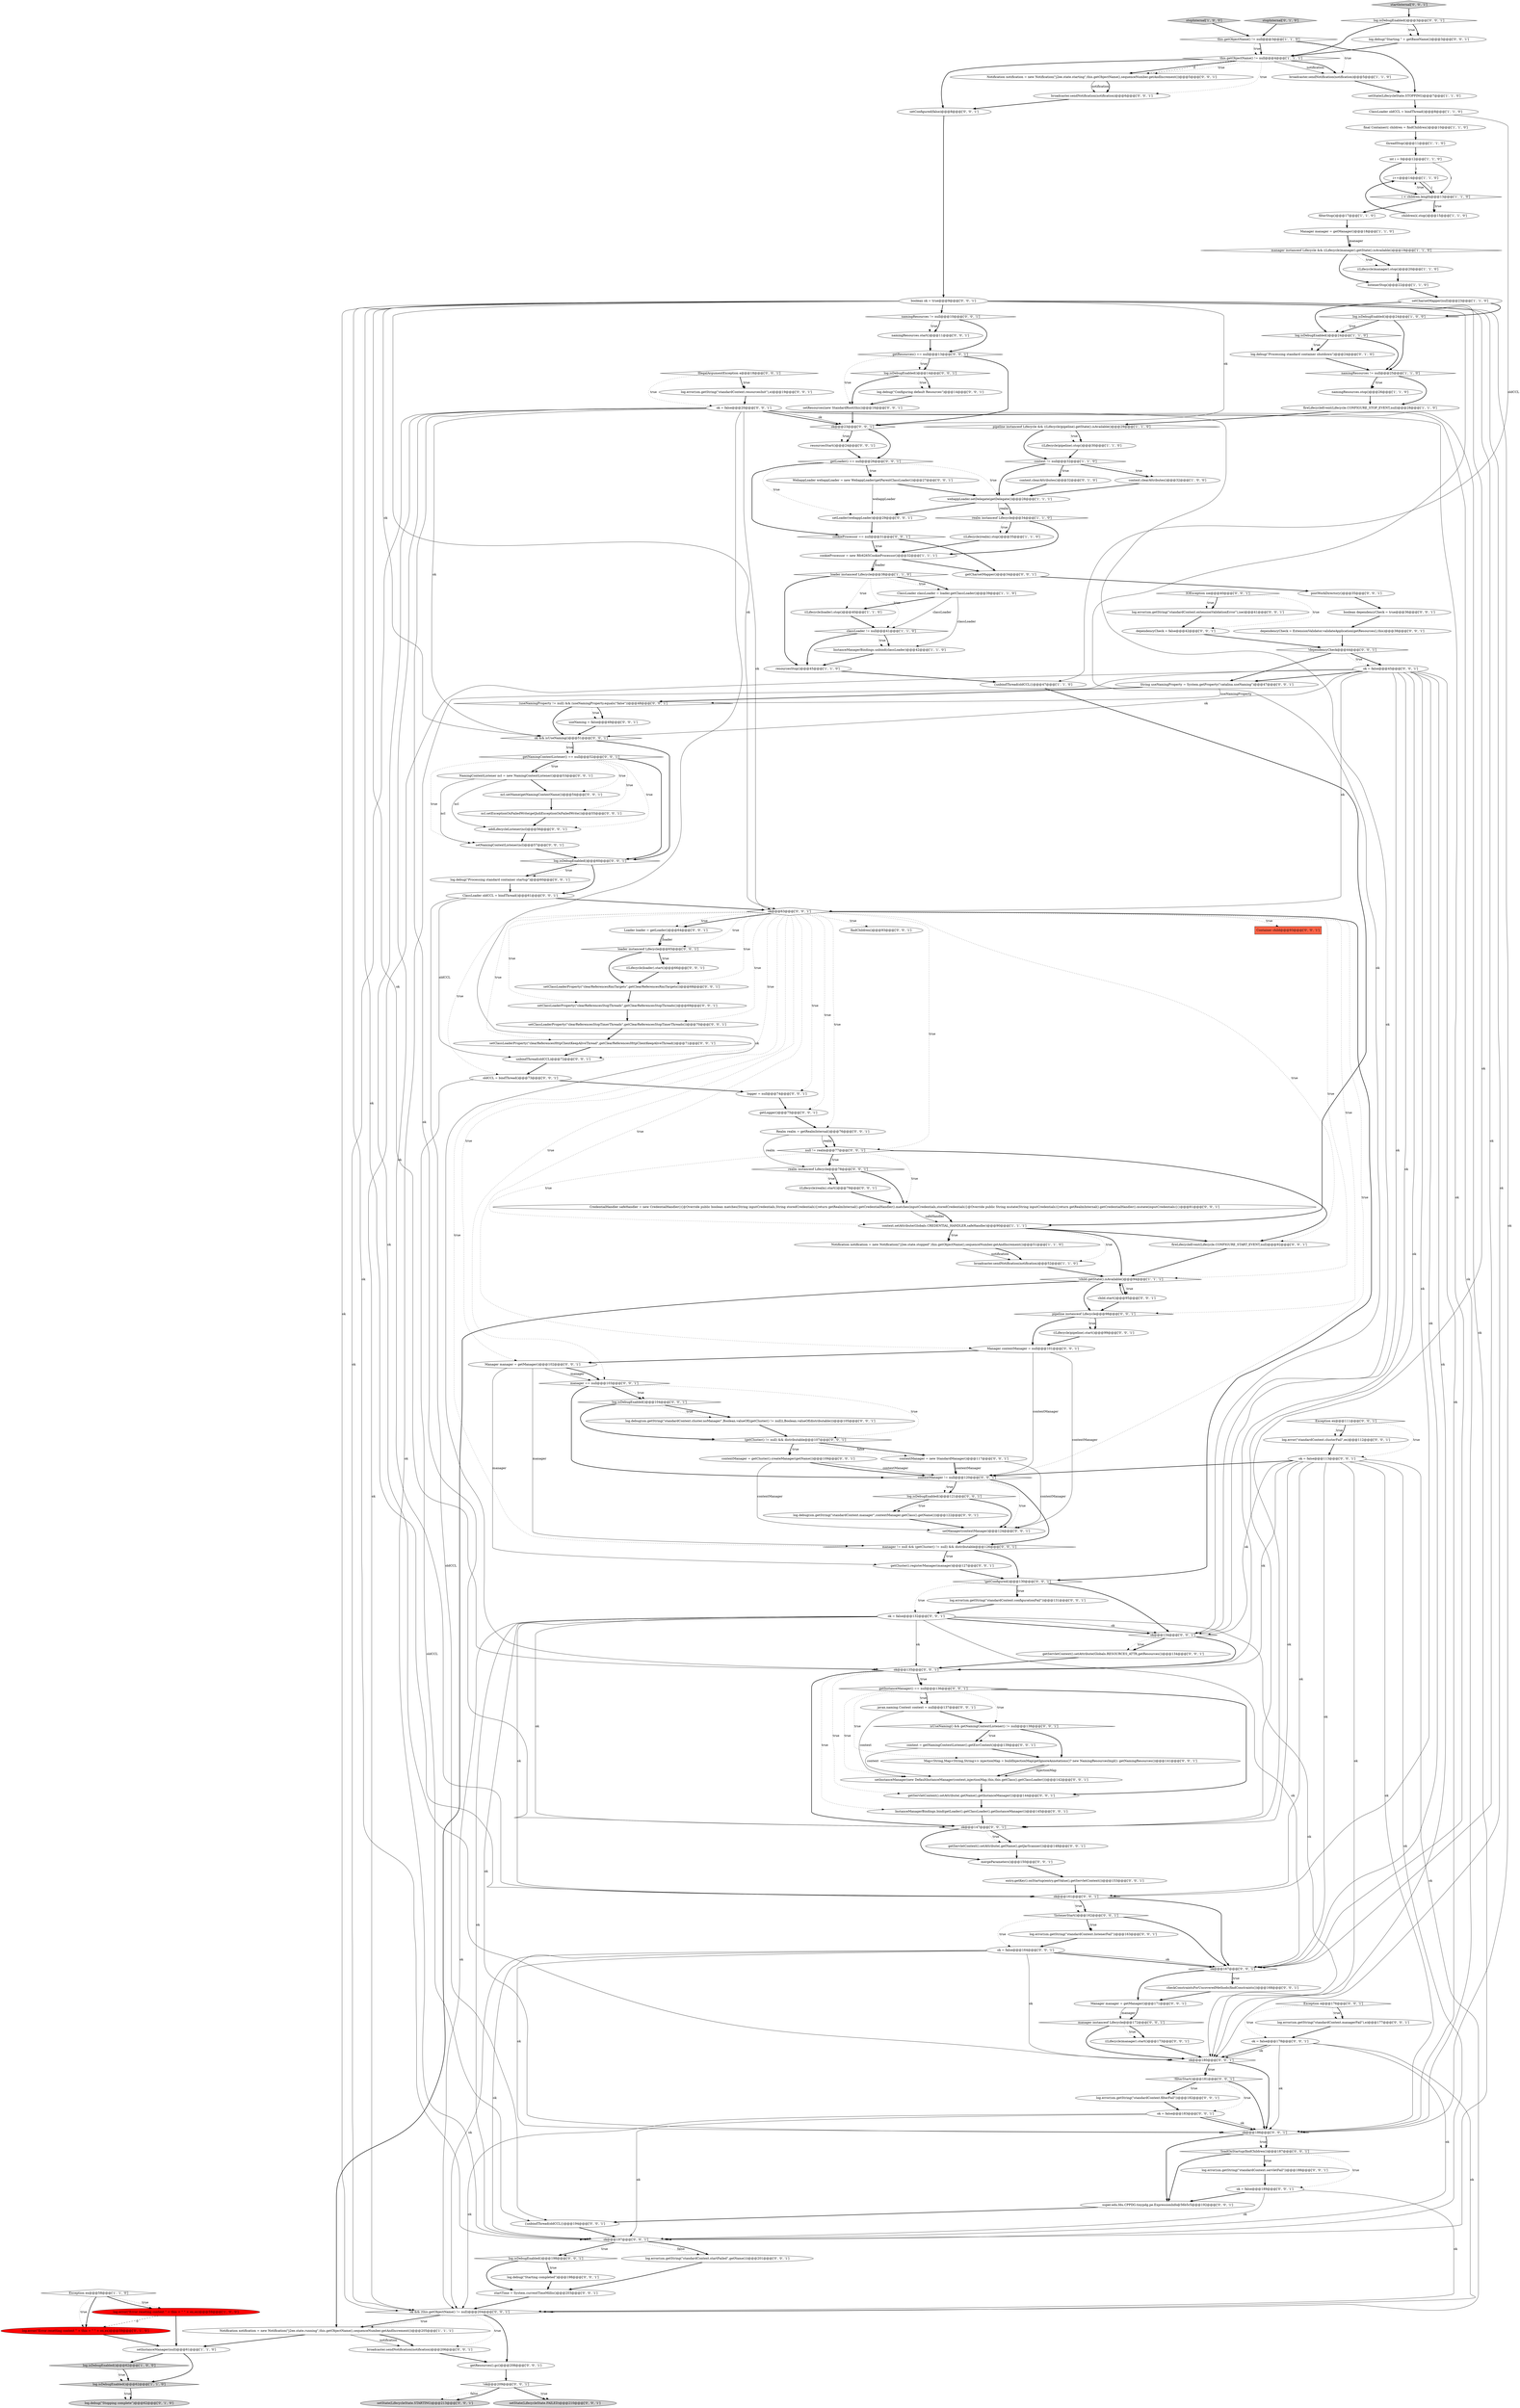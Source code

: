digraph {
142 [style = filled, label = "Exception e@@@176@@@['0', '0', '1']", fillcolor = white, shape = diamond image = "AAA0AAABBB3BBB"];
53 [style = filled, label = "getInstanceManager() == null@@@136@@@['0', '0', '1']", fillcolor = white, shape = diamond image = "AAA0AAABBB3BBB"];
17 [style = filled, label = "i++@@@14@@@['1', '1', '0']", fillcolor = white, shape = ellipse image = "AAA0AAABBB1BBB"];
129 [style = filled, label = "ok@@@167@@@['0', '0', '1']", fillcolor = white, shape = diamond image = "AAA0AAABBB3BBB"];
186 [style = filled, label = "dependencyCheck = ExtensionValidator.validateApplication(getResources(),this)@@@38@@@['0', '0', '1']", fillcolor = white, shape = ellipse image = "AAA0AAABBB3BBB"];
162 [style = filled, label = "startInternal['0', '0', '1']", fillcolor = lightgray, shape = diamond image = "AAA0AAABBB3BBB"];
16 [style = filled, label = "setState(LifecycleState.STOPPING)@@@7@@@['1', '1', '0']", fillcolor = white, shape = ellipse image = "AAA0AAABBB1BBB"];
77 [style = filled, label = "child.start()@@@95@@@['0', '0', '1']", fillcolor = white, shape = ellipse image = "AAA0AAABBB3BBB"];
68 [style = filled, label = "boolean ok = true@@@9@@@['0', '0', '1']", fillcolor = white, shape = ellipse image = "AAA0AAABBB3BBB"];
94 [style = filled, label = "findChildren()@@@93@@@['0', '0', '1']", fillcolor = white, shape = ellipse image = "AAA0AAABBB3BBB"];
47 [style = filled, label = "i < children.length@@@13@@@['1', '1', '0']", fillcolor = white, shape = diamond image = "AAA0AAABBB1BBB"];
52 [style = filled, label = "stopInternal['0', '1', '0']", fillcolor = lightgray, shape = diamond image = "AAA0AAABBB2BBB"];
57 [style = filled, label = "CredentialHandler safeHandler = new CredentialHandler(){@Override public boolean matches(String inputCredentials,String storedCredentials){return getRealmInternal().getCredentialHandler().matches(inputCredentials,storedCredentials)}@Override public String mutate(String inputCredentials){return getRealmInternal().getCredentialHandler().mutate(inputCredentials)}}@@@81@@@['0', '0', '1']", fillcolor = white, shape = ellipse image = "AAA0AAABBB3BBB"];
161 [style = filled, label = "log.isDebugEnabled()@@@104@@@['0', '0', '1']", fillcolor = white, shape = diamond image = "AAA0AAABBB3BBB"];
101 [style = filled, label = "!ok@@@209@@@['0', '0', '1']", fillcolor = white, shape = diamond image = "AAA0AAABBB3BBB"];
35 [style = filled, label = "resourcesStop()@@@45@@@['1', '1', '0']", fillcolor = white, shape = ellipse image = "AAA0AAABBB1BBB"];
141 [style = filled, label = "!loadOnStartup(findChildren())@@@187@@@['0', '0', '1']", fillcolor = white, shape = diamond image = "AAA0AAABBB3BBB"];
121 [style = filled, label = "ok@@@147@@@['0', '0', '1']", fillcolor = white, shape = diamond image = "AAA0AAABBB3BBB"];
12 [style = filled, label = "Exception ex@@@58@@@['1', '1', '0']", fillcolor = white, shape = diamond image = "AAA0AAABBB1BBB"];
38 [style = filled, label = "ClassLoader oldCCL = bindThread()@@@8@@@['1', '1', '0']", fillcolor = white, shape = ellipse image = "AAA0AAABBB1BBB"];
26 [style = filled, label = "namingResources.stop()@@@26@@@['1', '1', '0']", fillcolor = white, shape = ellipse image = "AAA0AAABBB1BBB"];
113 [style = filled, label = "InstanceManagerBindings.bind(getLoader().getClassLoader(),getInstanceManager())@@@145@@@['0', '0', '1']", fillcolor = white, shape = ellipse image = "AAA0AAABBB3BBB"];
92 [style = filled, label = "getServletContext().setAttribute(Globals.RESOURCES_ATTR,getResources())@@@134@@@['0', '0', '1']", fillcolor = white, shape = ellipse image = "AAA0AAABBB3BBB"];
105 [style = filled, label = "IllegalArgumentException e@@@18@@@['0', '0', '1']", fillcolor = white, shape = diamond image = "AAA0AAABBB3BBB"];
139 [style = filled, label = "setManager(contextManager)@@@124@@@['0', '0', '1']", fillcolor = white, shape = ellipse image = "AAA0AAABBB3BBB"];
24 [style = filled, label = "setInstanceManager(null)@@@61@@@['1', '1', '0']", fillcolor = white, shape = ellipse image = "AAA0AAABBB1BBB"];
20 [style = filled, label = "((Lifecycle)manager).stop()@@@20@@@['1', '1', '0']", fillcolor = white, shape = ellipse image = "AAA0AAABBB1BBB"];
65 [style = filled, label = "ok@@@161@@@['0', '0', '1']", fillcolor = white, shape = diamond image = "AAA0AAABBB3BBB"];
84 [style = filled, label = "setNamingContextListener(ncl)@@@57@@@['0', '0', '1']", fillcolor = white, shape = ellipse image = "AAA0AAABBB3BBB"];
36 [style = filled, label = "manager instanceof Lifecycle && ((Lifecycle)manager).getState().isAvailable()@@@19@@@['1', '1', '0']", fillcolor = white, shape = diamond image = "AAA0AAABBB1BBB"];
14 [style = filled, label = "final Container(( children = findChildren()@@@10@@@['1', '1', '0']", fillcolor = white, shape = ellipse image = "AAA0AAABBB1BBB"];
99 [style = filled, label = "Notification notification = new Notification(\"j2ee.state.starting\",this.getObjectName(),sequenceNumber.getAndIncrement())@@@5@@@['0', '0', '1']", fillcolor = white, shape = ellipse image = "AAA0AAABBB3BBB"];
168 [style = filled, label = "dependencyCheck = false@@@42@@@['0', '0', '1']", fillcolor = white, shape = ellipse image = "AAA0AAABBB3BBB"];
46 [style = filled, label = "log.isDebugEnabled()@@@62@@@['1', '1', '0']", fillcolor = lightgray, shape = diamond image = "AAA0AAABBB1BBB"];
118 [style = filled, label = "Manager manager = getManager()@@@171@@@['0', '0', '1']", fillcolor = white, shape = ellipse image = "AAA0AAABBB3BBB"];
41 [style = filled, label = "log.isDebugEnabled()@@@24@@@['1', '1', '0']", fillcolor = white, shape = diamond image = "AAA0AAABBB1BBB"];
177 [style = filled, label = "((Lifecycle)realm).start()@@@79@@@['0', '0', '1']", fillcolor = white, shape = ellipse image = "AAA0AAABBB3BBB"];
73 [style = filled, label = "getCluster().registerManager(manager)@@@127@@@['0', '0', '1']", fillcolor = white, shape = ellipse image = "AAA0AAABBB3BBB"];
5 [style = filled, label = "stopInternal['1', '0', '0']", fillcolor = lightgray, shape = diamond image = "AAA0AAABBB1BBB"];
120 [style = filled, label = "setInstanceManager(new DefaultInstanceManager(context,injectionMap,this,this.getClass().getClassLoader()))@@@142@@@['0', '0', '1']", fillcolor = white, shape = ellipse image = "AAA0AAABBB3BBB"];
125 [style = filled, label = "log.error(sm.getString(\"standardContext.resourcesInit\"),e)@@@19@@@['0', '0', '1']", fillcolor = white, shape = ellipse image = "AAA0AAABBB3BBB"];
170 [style = filled, label = "resourcesStart()@@@24@@@['0', '0', '1']", fillcolor = white, shape = ellipse image = "AAA0AAABBB3BBB"];
173 [style = filled, label = "loader instanceof Lifecycle@@@65@@@['0', '0', '1']", fillcolor = white, shape = diamond image = "AAA0AAABBB3BBB"];
43 [style = filled, label = "((Lifecycle)loader).stop()@@@40@@@['1', '1', '0']", fillcolor = white, shape = ellipse image = "AAA0AAABBB1BBB"];
8 [style = filled, label = "((Lifecycle)realm).stop()@@@35@@@['1', '1', '0']", fillcolor = white, shape = ellipse image = "AAA0AAABBB1BBB"];
15 [style = filled, label = "broadcaster.sendNotification(notification)@@@52@@@['1', '1', '0']", fillcolor = white, shape = ellipse image = "AAA0AAABBB1BBB"];
114 [style = filled, label = "super.edu.fdu.CPPDG.tinypdg.pe.ExpressionInfo@56b5c5@@@192@@@['0', '0', '1']", fillcolor = white, shape = ellipse image = "AAA0AAABBB3BBB"];
160 [style = filled, label = "setConfigured(false)@@@8@@@['0', '0', '1']", fillcolor = white, shape = ellipse image = "AAA0AAABBB3BBB"];
29 [style = filled, label = "children(i(.stop()@@@15@@@['1', '1', '0']", fillcolor = white, shape = ellipse image = "AAA0AAABBB1BBB"];
55 [style = filled, label = "((Lifecycle)manager).start()@@@173@@@['0', '0', '1']", fillcolor = white, shape = ellipse image = "AAA0AAABBB3BBB"];
76 [style = filled, label = "contextManager != null@@@120@@@['0', '0', '1']", fillcolor = white, shape = diamond image = "AAA0AAABBB3BBB"];
111 [style = filled, label = "!listenerStart()@@@162@@@['0', '0', '1']", fillcolor = white, shape = diamond image = "AAA0AAABBB3BBB"];
134 [style = filled, label = "cookieProcessor == null@@@31@@@['0', '0', '1']", fillcolor = white, shape = diamond image = "AAA0AAABBB3BBB"];
2 [style = filled, label = "context.clearAttributes()@@@32@@@['1', '0', '0']", fillcolor = white, shape = ellipse image = "AAA0AAABBB1BBB"];
1 [style = filled, label = "context.setAttribute(Globals.CREDENTIAL_HANDLER,safeHandler)@@@90@@@['1', '1', '1']", fillcolor = white, shape = ellipse image = "AAA0AAABBB1BBB"];
48 [style = filled, label = "log.debug(\"Processing standard container shutdown\")@@@24@@@['0', '1', '0']", fillcolor = white, shape = ellipse image = "AAA0AAABBB2BBB"];
50 [style = filled, label = "log.error(\"Error resetting context \" + this + \" \" + ex,ex)@@@59@@@['0', '1', '0']", fillcolor = red, shape = ellipse image = "AAA1AAABBB2BBB"];
61 [style = filled, label = "{unbindThread(oldCCL)}@@@194@@@['0', '0', '1']", fillcolor = white, shape = ellipse image = "AAA0AAABBB3BBB"];
60 [style = filled, label = "useNaming = false@@@49@@@['0', '0', '1']", fillcolor = white, shape = ellipse image = "AAA0AAABBB3BBB"];
131 [style = filled, label = "!dependencyCheck@@@44@@@['0', '0', '1']", fillcolor = white, shape = diamond image = "AAA0AAABBB3BBB"];
174 [style = filled, label = "log.error(sm.getString(\"standardContext.listenerFail\"))@@@163@@@['0', '0', '1']", fillcolor = white, shape = ellipse image = "AAA0AAABBB3BBB"];
3 [style = filled, label = "Notification notification = new Notification(\"j2ee.state.stopped\",this.getObjectName(),sequenceNumber.getAndIncrement())@@@51@@@['1', '1', '0']", fillcolor = white, shape = ellipse image = "AAA0AAABBB1BBB"];
178 [style = filled, label = "log.debug(sm.getString(\"standardContext.manager\",contextManager.getClass().getName()))@@@122@@@['0', '0', '1']", fillcolor = white, shape = ellipse image = "AAA0AAABBB3BBB"];
85 [style = filled, label = "log.isDebugEnabled()@@@14@@@['0', '0', '1']", fillcolor = white, shape = diamond image = "AAA0AAABBB3BBB"];
119 [style = filled, label = "postWorkDirectory()@@@35@@@['0', '0', '1']", fillcolor = white, shape = ellipse image = "AAA0AAABBB3BBB"];
42 [style = filled, label = "filterStop()@@@17@@@['1', '1', '0']", fillcolor = white, shape = ellipse image = "AAA0AAABBB1BBB"];
103 [style = filled, label = "null != realm@@@77@@@['0', '0', '1']", fillcolor = white, shape = diamond image = "AAA0AAABBB3BBB"];
144 [style = filled, label = "ok@@@197@@@['0', '0', '1']", fillcolor = white, shape = diamond image = "AAA0AAABBB3BBB"];
11 [style = filled, label = "InstanceManagerBindings.unbind(classLoader)@@@42@@@['1', '1', '0']", fillcolor = white, shape = ellipse image = "AAA0AAABBB1BBB"];
165 [style = filled, label = "checkConstraintsForUncoveredMethods(findConstraints())@@@168@@@['0', '0', '1']", fillcolor = white, shape = ellipse image = "AAA0AAABBB3BBB"];
166 [style = filled, label = "((Lifecycle)loader).start()@@@66@@@['0', '0', '1']", fillcolor = white, shape = ellipse image = "AAA0AAABBB3BBB"];
167 [style = filled, label = "log.isDebugEnabled()@@@3@@@['0', '0', '1']", fillcolor = white, shape = diamond image = "AAA0AAABBB3BBB"];
158 [style = filled, label = "boolean dependencyCheck = true@@@36@@@['0', '0', '1']", fillcolor = white, shape = ellipse image = "AAA0AAABBB3BBB"];
117 [style = filled, label = "WebappLoader webappLoader = new WebappLoader(getParentClassLoader())@@@27@@@['0', '0', '1']", fillcolor = white, shape = ellipse image = "AAA0AAABBB3BBB"];
176 [style = filled, label = "Container child@@@93@@@['0', '0', '1']", fillcolor = tomato, shape = box image = "AAA0AAABBB3BBB"];
19 [style = filled, label = "context != null@@@32@@@['1', '1', '0']", fillcolor = white, shape = diamond image = "AAA0AAABBB1BBB"];
182 [style = filled, label = "log.error(sm.getString(\"standardContext.extensionValidationError\"),ioe)@@@41@@@['0', '0', '1']", fillcolor = white, shape = ellipse image = "AAA0AAABBB3BBB"];
88 [style = filled, label = "manager instanceof Lifecycle@@@172@@@['0', '0', '1']", fillcolor = white, shape = diamond image = "AAA0AAABBB3BBB"];
122 [style = filled, label = "setClassLoaderProperty(\"clearReferencesHttpClientKeepAliveThread\",getClearReferencesHttpClientKeepAliveThread())@@@71@@@['0', '0', '1']", fillcolor = white, shape = ellipse image = "AAA0AAABBB3BBB"];
150 [style = filled, label = "manager != null && (getCluster() != null) && distributable@@@126@@@['0', '0', '1']", fillcolor = white, shape = diamond image = "AAA0AAABBB3BBB"];
102 [style = filled, label = "unbindThread(oldCCL)@@@72@@@['0', '0', '1']", fillcolor = white, shape = ellipse image = "AAA0AAABBB3BBB"];
51 [style = filled, label = "context.clearAttributes()@@@32@@@['0', '1', '0']", fillcolor = white, shape = ellipse image = "AAA0AAABBB2BBB"];
132 [style = filled, label = "log.debug(\"Processing standard container startup\")@@@60@@@['0', '0', '1']", fillcolor = white, shape = ellipse image = "AAA0AAABBB3BBB"];
100 [style = filled, label = "ok = false@@@20@@@['0', '0', '1']", fillcolor = white, shape = ellipse image = "AAA0AAABBB3BBB"];
128 [style = filled, label = "log.error(sm.getString(\"standardContext.managerFail\"),e)@@@177@@@['0', '0', '1']", fillcolor = white, shape = ellipse image = "AAA0AAABBB3BBB"];
62 [style = filled, label = "getResources() == null@@@13@@@['0', '0', '1']", fillcolor = white, shape = diamond image = "AAA0AAABBB3BBB"];
23 [style = filled, label = "log.isDebugEnabled()@@@24@@@['1', '0', '0']", fillcolor = white, shape = diamond image = "AAA0AAABBB1BBB"];
64 [style = filled, label = "log.error(sm.getString(\"standardContext.filterFail\"))@@@182@@@['0', '0', '1']", fillcolor = white, shape = ellipse image = "AAA0AAABBB3BBB"];
89 [style = filled, label = "ok = false@@@183@@@['0', '0', '1']", fillcolor = white, shape = ellipse image = "AAA0AAABBB3BBB"];
163 [style = filled, label = "Map<String,Map<String,String>> injectionMap = buildInjectionMap(getIgnoreAnnotations()? new NamingResourcesImpl(): getNamingResources())@@@141@@@['0', '0', '1']", fillcolor = white, shape = ellipse image = "AAA0AAABBB3BBB"];
183 [style = filled, label = "getNamingContextListener() == null@@@52@@@['0', '0', '1']", fillcolor = white, shape = diamond image = "AAA0AAABBB3BBB"];
63 [style = filled, label = "setClassLoaderProperty(\"clearReferencesRmiTargets\",getClearReferencesRmiTargets())@@@68@@@['0', '0', '1']", fillcolor = white, shape = ellipse image = "AAA0AAABBB3BBB"];
34 [style = filled, label = "this.getObjectName() != null@@@3@@@['1', '1', '0']", fillcolor = white, shape = diamond image = "AAA0AAABBB1BBB"];
180 [style = filled, label = "setClassLoaderProperty(\"clearReferencesStopTimerThreads\",getClearReferencesStopTimerThreads())@@@70@@@['0', '0', '1']", fillcolor = white, shape = ellipse image = "AAA0AAABBB3BBB"];
171 [style = filled, label = "ok && isUseNaming()@@@51@@@['0', '0', '1']", fillcolor = white, shape = diamond image = "AAA0AAABBB3BBB"];
66 [style = filled, label = "namingResources != null@@@10@@@['0', '0', '1']", fillcolor = white, shape = diamond image = "AAA0AAABBB3BBB"];
127 [style = filled, label = "ok = false@@@45@@@['0', '0', '1']", fillcolor = white, shape = ellipse image = "AAA0AAABBB3BBB"];
107 [style = filled, label = "ncl.setName(getNamingContextName())@@@54@@@['0', '0', '1']", fillcolor = white, shape = ellipse image = "AAA0AAABBB3BBB"];
22 [style = filled, label = "{unbindThread(oldCCL)}@@@47@@@['1', '1', '0']", fillcolor = white, shape = ellipse image = "AAA0AAABBB1BBB"];
90 [style = filled, label = "Manager manager = getManager()@@@102@@@['0', '0', '1']", fillcolor = white, shape = ellipse image = "AAA0AAABBB3BBB"];
37 [style = filled, label = "realm instanceof Lifecycle@@@34@@@['1', '1', '0']", fillcolor = white, shape = diamond image = "AAA0AAABBB1BBB"];
32 [style = filled, label = "ClassLoader classLoader = loader.getClassLoader()@@@39@@@['1', '1', '0']", fillcolor = white, shape = ellipse image = "AAA0AAABBB1BBB"];
79 [style = filled, label = "ClassLoader oldCCL = bindThread()@@@61@@@['0', '0', '1']", fillcolor = white, shape = ellipse image = "AAA0AAABBB3BBB"];
115 [style = filled, label = "log.error(sm.getString(\"standardContext.configurationFail\"))@@@131@@@['0', '0', '1']", fillcolor = white, shape = ellipse image = "AAA0AAABBB3BBB"];
82 [style = filled, label = "fireLifecycleEvent(Lifecycle.CONFIGURE_START_EVENT,null)@@@92@@@['0', '0', '1']", fillcolor = white, shape = ellipse image = "AAA0AAABBB3BBB"];
83 [style = filled, label = "ok = false@@@113@@@['0', '0', '1']", fillcolor = white, shape = ellipse image = "AAA0AAABBB3BBB"];
21 [style = filled, label = "broadcaster.sendNotification(notification)@@@5@@@['1', '1', '0']", fillcolor = white, shape = ellipse image = "AAA0AAABBB1BBB"];
45 [style = filled, label = "loader instanceof Lifecycle@@@38@@@['1', '1', '0']", fillcolor = white, shape = diamond image = "AAA0AAABBB1BBB"];
149 [style = filled, label = "ok = false@@@164@@@['0', '0', '1']", fillcolor = white, shape = ellipse image = "AAA0AAABBB3BBB"];
95 [style = filled, label = "Realm realm = getRealmInternal()@@@76@@@['0', '0', '1']", fillcolor = white, shape = ellipse image = "AAA0AAABBB3BBB"];
143 [style = filled, label = "setState(LifecycleState.FAILED)@@@210@@@['0', '0', '1']", fillcolor = lightgray, shape = ellipse image = "AAA0AAABBB3BBB"];
71 [style = filled, label = "setState(LifecycleState.STARTING)@@@213@@@['0', '0', '1']", fillcolor = lightgray, shape = ellipse image = "AAA0AAABBB3BBB"];
116 [style = filled, label = "log.error(sm.getString(\"standardContext.servletFail\"))@@@188@@@['0', '0', '1']", fillcolor = white, shape = ellipse image = "AAA0AAABBB3BBB"];
80 [style = filled, label = "Loader loader = getLoader()@@@64@@@['0', '0', '1']", fillcolor = white, shape = ellipse image = "AAA0AAABBB3BBB"];
27 [style = filled, label = "cookieProcessor = new Rfc6265CookieProcessor()@@@32@@@['1', '1', '1']", fillcolor = white, shape = ellipse image = "AAA0AAABBB1BBB"];
98 [style = filled, label = "ok && (this.getObjectName() != null)@@@204@@@['0', '0', '1']", fillcolor = white, shape = diamond image = "AAA0AAABBB3BBB"];
39 [style = filled, label = "classLoader != null@@@41@@@['1', '1', '0']", fillcolor = white, shape = diamond image = "AAA0AAABBB1BBB"];
148 [style = filled, label = "getServletContext().setAttribute(.getName(),getInstanceManager())@@@144@@@['0', '0', '1']", fillcolor = white, shape = ellipse image = "AAA0AAABBB3BBB"];
78 [style = filled, label = "log.debug(\"Starting completed\")@@@198@@@['0', '0', '1']", fillcolor = white, shape = ellipse image = "AAA0AAABBB3BBB"];
152 [style = filled, label = "ok@@@63@@@['0', '0', '1']", fillcolor = white, shape = diamond image = "AAA0AAABBB3BBB"];
154 [style = filled, label = "ncl.setExceptionOnFailedWrite(getJndiExceptionOnFailedWrite())@@@55@@@['0', '0', '1']", fillcolor = white, shape = ellipse image = "AAA0AAABBB3BBB"];
164 [style = filled, label = "setClassLoaderProperty(\"clearReferencesStopThreads\",getClearReferencesStopThreads())@@@69@@@['0', '0', '1']", fillcolor = white, shape = ellipse image = "AAA0AAABBB3BBB"];
93 [style = filled, label = "entry.getKey().onStartup(entry.getValue(),getServletContext())@@@153@@@['0', '0', '1']", fillcolor = white, shape = ellipse image = "AAA0AAABBB3BBB"];
49 [style = filled, label = "log.debug(\"Stopping complete\")@@@62@@@['0', '1', '0']", fillcolor = lightgray, shape = ellipse image = "AAA0AAABBB2BBB"];
130 [style = filled, label = "getLoader() == null@@@26@@@['0', '0', '1']", fillcolor = white, shape = diamond image = "AAA0AAABBB3BBB"];
6 [style = filled, label = "!child.getState().isAvailable()@@@94@@@['1', '1', '1']", fillcolor = white, shape = diamond image = "AAA0AAABBB1BBB"];
110 [style = filled, label = "ok@@@134@@@['0', '0', '1']", fillcolor = white, shape = diamond image = "AAA0AAABBB3BBB"];
136 [style = filled, label = "Exception ex@@@111@@@['0', '0', '1']", fillcolor = white, shape = diamond image = "AAA0AAABBB3BBB"];
86 [style = filled, label = "contextManager = getCluster().createManager(getName())@@@109@@@['0', '0', '1']", fillcolor = white, shape = ellipse image = "AAA0AAABBB3BBB"];
159 [style = filled, label = "setLoader(webappLoader)@@@29@@@['0', '0', '1']", fillcolor = white, shape = ellipse image = "AAA0AAABBB3BBB"];
135 [style = filled, label = "context = getNamingContextListener().getEnvContext()@@@139@@@['0', '0', '1']", fillcolor = white, shape = ellipse image = "AAA0AAABBB3BBB"];
104 [style = filled, label = "!filterStart()@@@181@@@['0', '0', '1']", fillcolor = white, shape = diamond image = "AAA0AAABBB3BBB"];
123 [style = filled, label = "manager == null@@@103@@@['0', '0', '1']", fillcolor = white, shape = diamond image = "AAA0AAABBB3BBB"];
54 [style = filled, label = "startTime = System.currentTimeMillis()@@@203@@@['0', '0', '1']", fillcolor = white, shape = ellipse image = "AAA0AAABBB3BBB"];
126 [style = filled, label = "log.isDebugEnabled()@@@198@@@['0', '0', '1']", fillcolor = white, shape = diamond image = "AAA0AAABBB3BBB"];
175 [style = filled, label = "oldCCL = bindThread()@@@73@@@['0', '0', '1']", fillcolor = white, shape = ellipse image = "AAA0AAABBB3BBB"];
179 [style = filled, label = "getResources().gc()@@@208@@@['0', '0', '1']", fillcolor = white, shape = ellipse image = "AAA0AAABBB3BBB"];
153 [style = filled, label = "pipeline instanceof Lifecycle@@@98@@@['0', '0', '1']", fillcolor = white, shape = diamond image = "AAA0AAABBB3BBB"];
70 [style = filled, label = "String useNamingProperty = System.getProperty(\"catalina.useNaming\")@@@47@@@['0', '0', '1']", fillcolor = white, shape = ellipse image = "AAA0AAABBB3BBB"];
87 [style = filled, label = "broadcaster.sendNotification(notification)@@@206@@@['0', '0', '1']", fillcolor = white, shape = ellipse image = "AAA0AAABBB3BBB"];
44 [style = filled, label = "listenerStop()@@@22@@@['1', '1', '0']", fillcolor = white, shape = ellipse image = "AAA0AAABBB1BBB"];
138 [style = filled, label = "log.debug(sm.getString(\"standardContext.cluster.noManager\",Boolean.valueOf((getCluster() != null)),Boolean.valueOf(distributable)))@@@105@@@['0', '0', '1']", fillcolor = white, shape = ellipse image = "AAA0AAABBB3BBB"];
145 [style = filled, label = "ok@@@135@@@['0', '0', '1']", fillcolor = white, shape = diamond image = "AAA0AAABBB3BBB"];
124 [style = filled, label = "!getConfigured()@@@130@@@['0', '0', '1']", fillcolor = white, shape = diamond image = "AAA0AAABBB3BBB"];
140 [style = filled, label = "isUseNaming() && getNamingContextListener() != null@@@138@@@['0', '0', '1']", fillcolor = white, shape = diamond image = "AAA0AAABBB3BBB"];
185 [style = filled, label = "ok = false@@@189@@@['0', '0', '1']", fillcolor = white, shape = ellipse image = "AAA0AAABBB3BBB"];
172 [style = filled, label = "broadcaster.sendNotification(notification)@@@6@@@['0', '0', '1']", fillcolor = white, shape = ellipse image = "AAA0AAABBB3BBB"];
108 [style = filled, label = "ok = false@@@178@@@['0', '0', '1']", fillcolor = white, shape = ellipse image = "AAA0AAABBB3BBB"];
59 [style = filled, label = "getCharsetMapper()@@@34@@@['0', '0', '1']", fillcolor = white, shape = ellipse image = "AAA0AAABBB3BBB"];
31 [style = filled, label = "Manager manager = getManager()@@@18@@@['1', '1', '0']", fillcolor = white, shape = ellipse image = "AAA0AAABBB1BBB"];
67 [style = filled, label = "ok = false@@@132@@@['0', '0', '1']", fillcolor = white, shape = ellipse image = "AAA0AAABBB3BBB"];
169 [style = filled, label = "(getCluster() != null) && distributable@@@107@@@['0', '0', '1']", fillcolor = white, shape = diamond image = "AAA0AAABBB3BBB"];
58 [style = filled, label = "getLogger()@@@75@@@['0', '0', '1']", fillcolor = white, shape = ellipse image = "AAA0AAABBB3BBB"];
106 [style = filled, label = "ok@@@23@@@['0', '0', '1']", fillcolor = white, shape = diamond image = "AAA0AAABBB3BBB"];
109 [style = filled, label = "ok@@@186@@@['0', '0', '1']", fillcolor = white, shape = diamond image = "AAA0AAABBB3BBB"];
33 [style = filled, label = "webappLoader.setDelegate(getDelegate())@@@28@@@['1', '1', '1']", fillcolor = white, shape = ellipse image = "AAA0AAABBB1BBB"];
25 [style = filled, label = "setCharsetMapper(null)@@@23@@@['1', '1', '0']", fillcolor = white, shape = ellipse image = "AAA0AAABBB1BBB"];
9 [style = filled, label = "threadStop()@@@11@@@['1', '1', '0']", fillcolor = white, shape = ellipse image = "AAA0AAABBB1BBB"];
81 [style = filled, label = "log.debug(\"Starting \" + getBaseName())@@@3@@@['0', '0', '1']", fillcolor = white, shape = ellipse image = "AAA0AAABBB3BBB"];
146 [style = filled, label = "NamingContextListener ncl = new NamingContextListener()@@@53@@@['0', '0', '1']", fillcolor = white, shape = ellipse image = "AAA0AAABBB3BBB"];
91 [style = filled, label = "javax.naming.Context context = null@@@137@@@['0', '0', '1']", fillcolor = white, shape = ellipse image = "AAA0AAABBB3BBB"];
0 [style = filled, label = "log.error(\"Error reseting context \" + this + \" \" + ex,ex)@@@59@@@['1', '0', '0']", fillcolor = red, shape = ellipse image = "AAA1AAABBB1BBB"];
56 [style = filled, label = "ok@@@180@@@['0', '0', '1']", fillcolor = white, shape = diamond image = "AAA0AAABBB3BBB"];
137 [style = filled, label = "addLifecycleListener(ncl)@@@56@@@['0', '0', '1']", fillcolor = white, shape = ellipse image = "AAA0AAABBB3BBB"];
13 [style = filled, label = "((Lifecycle)pipeline).stop()@@@30@@@['1', '1', '0']", fillcolor = white, shape = ellipse image = "AAA0AAABBB1BBB"];
69 [style = filled, label = "((Lifecycle)pipeline).start()@@@99@@@['0', '0', '1']", fillcolor = white, shape = ellipse image = "AAA0AAABBB3BBB"];
74 [style = filled, label = "Manager contextManager = null@@@101@@@['0', '0', '1']", fillcolor = white, shape = ellipse image = "AAA0AAABBB3BBB"];
187 [style = filled, label = "(useNamingProperty != null) && (useNamingProperty.equals(\"false\"))@@@48@@@['0', '0', '1']", fillcolor = white, shape = diamond image = "AAA0AAABBB3BBB"];
155 [style = filled, label = "IOException ioe@@@40@@@['0', '0', '1']", fillcolor = white, shape = diamond image = "AAA0AAABBB3BBB"];
28 [style = filled, label = "log.isDebugEnabled()@@@62@@@['1', '0', '0']", fillcolor = lightgray, shape = diamond image = "AAA0AAABBB1BBB"];
4 [style = filled, label = "int i = 0@@@12@@@['1', '1', '0']", fillcolor = white, shape = ellipse image = "AAA0AAABBB1BBB"];
112 [style = filled, label = "log.error(sm.getString(\"standardContext.startFailed\",getName()))@@@201@@@['0', '0', '1']", fillcolor = white, shape = ellipse image = "AAA0AAABBB3BBB"];
72 [style = filled, label = "realm instanceof Lifecycle@@@78@@@['0', '0', '1']", fillcolor = white, shape = diamond image = "AAA0AAABBB3BBB"];
7 [style = filled, label = "namingResources != null@@@25@@@['1', '1', '0']", fillcolor = white, shape = diamond image = "AAA0AAABBB1BBB"];
96 [style = filled, label = "contextManager = new StandardManager()@@@117@@@['0', '0', '1']", fillcolor = white, shape = ellipse image = "AAA0AAABBB3BBB"];
10 [style = filled, label = "fireLifecycleEvent(Lifecycle.CONFIGURE_STOP_EVENT,null)@@@28@@@['1', '1', '0']", fillcolor = white, shape = ellipse image = "AAA0AAABBB1BBB"];
30 [style = filled, label = "this.getObjectName() != null@@@4@@@['1', '1', '1']", fillcolor = white, shape = diamond image = "AAA0AAABBB1BBB"];
97 [style = filled, label = "getServletContext().setAttribute(.getName(),getJarScanner())@@@148@@@['0', '0', '1']", fillcolor = white, shape = ellipse image = "AAA0AAABBB3BBB"];
133 [style = filled, label = "logger = null@@@74@@@['0', '0', '1']", fillcolor = white, shape = ellipse image = "AAA0AAABBB3BBB"];
18 [style = filled, label = "pipeline instanceof Lifecycle && ((Lifecycle)pipeline).getState().isAvailable()@@@29@@@['1', '1', '0']", fillcolor = white, shape = diamond image = "AAA0AAABBB1BBB"];
75 [style = filled, label = "mergeParameters()@@@150@@@['0', '0', '1']", fillcolor = white, shape = ellipse image = "AAA0AAABBB3BBB"];
147 [style = filled, label = "log.isDebugEnabled()@@@121@@@['0', '0', '1']", fillcolor = white, shape = diamond image = "AAA0AAABBB3BBB"];
40 [style = filled, label = "Notification notification = new Notification(\"j2ee.state.running\",this.getObjectName(),sequenceNumber.getAndIncrement())@@@205@@@['1', '1', '1']", fillcolor = white, shape = ellipse image = "AAA0AAABBB1BBB"];
184 [style = filled, label = "setResources(new StandardRoot(this))@@@16@@@['0', '0', '1']", fillcolor = white, shape = ellipse image = "AAA0AAABBB3BBB"];
151 [style = filled, label = "log.debug(\"Configuring default Resources\")@@@14@@@['0', '0', '1']", fillcolor = white, shape = ellipse image = "AAA0AAABBB3BBB"];
181 [style = filled, label = "namingResources.start()@@@11@@@['0', '0', '1']", fillcolor = white, shape = ellipse image = "AAA0AAABBB3BBB"];
156 [style = filled, label = "log.isDebugEnabled()@@@60@@@['0', '0', '1']", fillcolor = white, shape = diamond image = "AAA0AAABBB3BBB"];
157 [style = filled, label = "log.error(\"standardContext.clusterFail\",ex)@@@112@@@['0', '0', '1']", fillcolor = white, shape = ellipse image = "AAA0AAABBB3BBB"];
62->85 [style = dotted, label="true"];
96->139 [style = solid, label="contextManager"];
37->27 [style = bold, label=""];
47->17 [style = dotted, label="true"];
183->107 [style = dotted, label="true"];
146->137 [style = solid, label="ncl"];
131->127 [style = bold, label=""];
85->151 [style = bold, label=""];
103->57 [style = dotted, label="true"];
36->20 [style = bold, label=""];
7->26 [style = bold, label=""];
109->141 [style = dotted, label="true"];
113->121 [style = bold, label=""];
41->48 [style = bold, label=""];
175->61 [style = solid, label="oldCCL"];
0->24 [style = bold, label=""];
6->153 [style = bold, label=""];
152->173 [style = dotted, label="true"];
68->98 [style = solid, label="ok"];
100->110 [style = solid, label="ok"];
96->76 [style = bold, label=""];
14->9 [style = bold, label=""];
114->61 [style = bold, label=""];
72->177 [style = dotted, label="true"];
123->76 [style = bold, label=""];
53->140 [style = dotted, label="true"];
70->187 [style = solid, label="useNamingProperty"];
121->97 [style = dotted, label="true"];
167->81 [style = bold, label=""];
138->169 [style = bold, label=""];
140->135 [style = bold, label=""];
152->6 [style = dotted, label="true"];
100->65 [style = solid, label="ok"];
68->109 [style = solid, label="ok"];
117->33 [style = bold, label=""];
68->65 [style = solid, label="ok"];
95->72 [style = solid, label="realm"];
4->17 [style = solid, label="i"];
127->56 [style = solid, label="ok"];
129->118 [style = bold, label=""];
57->1 [style = solid, label="safeHandler"];
105->100 [style = dotted, label="true"];
39->35 [style = bold, label=""];
85->151 [style = dotted, label="true"];
152->94 [style = dotted, label="true"];
126->78 [style = dotted, label="true"];
132->79 [style = bold, label=""];
161->138 [style = bold, label=""];
4->47 [style = bold, label=""];
105->125 [style = bold, label=""];
53->148 [style = bold, label=""];
77->6 [style = bold, label=""];
149->109 [style = solid, label="ok"];
19->33 [style = bold, label=""];
121->97 [style = bold, label=""];
10->18 [style = bold, label=""];
87->179 [style = bold, label=""];
141->185 [style = dotted, label="true"];
119->158 [style = bold, label=""];
67->145 [style = solid, label="ok"];
25->41 [style = bold, label=""];
84->156 [style = bold, label=""];
127->152 [style = solid, label="ok"];
83->109 [style = solid, label="ok"];
74->139 [style = solid, label="contextManager"];
86->76 [style = solid, label="contextManager"];
33->37 [style = solid, label="realm"];
23->41 [style = bold, label=""];
6->77 [style = bold, label=""];
131->70 [style = bold, label=""];
100->144 [style = solid, label="ok"];
131->127 [style = dotted, label="true"];
68->129 [style = solid, label="ok"];
170->130 [style = bold, label=""];
152->123 [style = dotted, label="true"];
144->126 [style = bold, label=""];
68->106 [style = solid, label="ok"];
173->166 [style = bold, label=""];
152->63 [style = dotted, label="true"];
152->164 [style = dotted, label="true"];
186->131 [style = bold, label=""];
83->76 [style = bold, label=""];
44->25 [style = bold, label=""];
151->184 [style = bold, label=""];
106->170 [style = dotted, label="true"];
159->134 [style = bold, label=""];
33->37 [style = bold, label=""];
152->80 [style = bold, label=""];
184->106 [style = bold, label=""];
124->115 [style = dotted, label="true"];
152->80 [style = dotted, label="true"];
88->55 [style = bold, label=""];
34->21 [style = dotted, label="true"];
12->50 [style = bold, label=""];
149->98 [style = solid, label="ok"];
41->7 [style = bold, label=""];
152->175 [style = dotted, label="true"];
17->47 [style = bold, label=""];
156->132 [style = bold, label=""];
187->60 [style = bold, label=""];
15->6 [style = bold, label=""];
52->34 [style = bold, label=""];
32->43 [style = bold, label=""];
39->11 [style = bold, label=""];
30->21 [style = solid, label="notification"];
11->35 [style = bold, label=""];
38->14 [style = bold, label=""];
66->181 [style = dotted, label="true"];
127->65 [style = solid, label="ok"];
28->46 [style = bold, label=""];
19->51 [style = dotted, label="true"];
91->140 [style = bold, label=""];
99->172 [style = solid, label="notification"];
171->156 [style = bold, label=""];
112->54 [style = bold, label=""];
101->143 [style = bold, label=""];
100->152 [style = solid, label="ok"];
183->137 [style = dotted, label="true"];
100->129 [style = solid, label="ok"];
130->134 [style = bold, label=""];
115->67 [style = bold, label=""];
81->30 [style = bold, label=""];
65->111 [style = bold, label=""];
17->47 [style = solid, label="i"];
53->91 [style = dotted, label="true"];
39->11 [style = dotted, label="true"];
27->45 [style = solid, label="loader"];
68->66 [style = bold, label=""];
57->1 [style = bold, label=""];
89->109 [style = bold, label=""];
56->104 [style = bold, label=""];
66->62 [style = bold, label=""];
127->70 [style = bold, label=""];
77->153 [style = bold, label=""];
83->65 [style = solid, label="ok"];
145->148 [style = dotted, label="true"];
178->139 [style = bold, label=""];
36->20 [style = dotted, label="true"];
137->84 [style = bold, label=""];
108->56 [style = bold, label=""];
40->87 [style = solid, label="notification"];
46->49 [style = dotted, label="true"];
145->113 [style = dotted, label="true"];
60->171 [style = bold, label=""];
116->185 [style = bold, label=""];
96->76 [style = solid, label="contextManager"];
27->45 [style = bold, label=""];
21->16 [style = bold, label=""];
62->85 [style = bold, label=""];
126->54 [style = bold, label=""];
30->99 [style = dotted, label="true"];
167->30 [style = bold, label=""];
147->178 [style = dotted, label="true"];
104->64 [style = bold, label=""];
152->122 [style = dotted, label="true"];
8->27 [style = bold, label=""];
45->35 [style = bold, label=""];
45->32 [style = dotted, label="true"];
104->64 [style = dotted, label="true"];
123->169 [style = dotted, label="true"];
127->110 [style = solid, label="ok"];
185->98 [style = solid, label="ok"];
124->110 [style = bold, label=""];
166->63 [style = bold, label=""];
123->161 [style = dotted, label="true"];
18->19 [style = bold, label=""];
67->110 [style = solid, label="ok"];
19->2 [style = bold, label=""];
145->53 [style = bold, label=""];
85->184 [style = bold, label=""];
102->175 [style = bold, label=""];
3->15 [style = solid, label="notification"];
108->144 [style = solid, label="ok"];
89->144 [style = solid, label="ok"];
134->27 [style = dotted, label="true"];
99->172 [style = bold, label=""];
28->46 [style = dotted, label="true"];
27->59 [style = bold, label=""];
185->144 [style = solid, label="ok"];
149->129 [style = bold, label=""];
120->148 [style = bold, label=""];
152->176 [style = dotted, label="true"];
146->84 [style = solid, label="ncl"];
185->114 [style = bold, label=""];
129->165 [style = dotted, label="true"];
163->120 [style = bold, label=""];
169->86 [style = bold, label=""];
80->173 [style = solid, label="loader"];
0->50 [style = dashed, label="0"];
86->76 [style = bold, label=""];
100->106 [style = bold, label=""];
67->56 [style = solid, label="ok"];
129->165 [style = bold, label=""];
83->98 [style = solid, label="ok"];
152->82 [style = dotted, label="true"];
136->83 [style = dotted, label="true"];
172->160 [style = bold, label=""];
79->61 [style = solid, label="oldCCL"];
90->73 [style = solid, label="manager"];
104->89 [style = dotted, label="true"];
110->92 [style = bold, label=""];
135->120 [style = solid, label="context"];
68->145 [style = solid, label="ok"];
92->145 [style = bold, label=""];
127->109 [style = solid, label="ok"];
152->76 [style = dotted, label="true"];
118->88 [style = solid, label="manager"];
141->116 [style = dotted, label="true"];
130->117 [style = dotted, label="true"];
30->21 [style = bold, label=""];
127->171 [style = solid, label="ok"];
98->40 [style = bold, label=""];
142->108 [style = dotted, label="true"];
110->92 [style = dotted, label="true"];
48->7 [style = bold, label=""];
152->124 [style = bold, label=""];
70->187 [style = bold, label=""];
63->164 [style = bold, label=""];
83->144 [style = solid, label="ok"];
37->8 [style = bold, label=""];
19->51 [style = bold, label=""];
34->30 [style = dotted, label="true"];
127->144 [style = solid, label="ok"];
171->183 [style = dotted, label="true"];
123->161 [style = bold, label=""];
32->11 [style = solid, label="classLoader"];
141->114 [style = bold, label=""];
136->157 [style = dotted, label="true"];
19->2 [style = dotted, label="true"];
53->163 [style = dotted, label="true"];
79->102 [style = solid, label="oldCCL"];
74->76 [style = solid, label="contextManager"];
91->120 [style = solid, label="context"];
130->117 [style = bold, label=""];
33->159 [style = bold, label=""];
150->73 [style = dotted, label="true"];
34->30 [style = bold, label=""];
53->91 [style = bold, label=""];
20->44 [style = bold, label=""];
83->110 [style = solid, label="ok"];
89->98 [style = solid, label="ok"];
72->177 [style = bold, label=""];
173->166 [style = dotted, label="true"];
100->106 [style = solid, label="ok"];
6->40 [style = bold, label=""];
144->112 [style = dotted, label="false"];
152->102 [style = dotted, label="true"];
154->137 [style = bold, label=""];
58->95 [style = bold, label=""];
109->141 [style = bold, label=""];
95->103 [style = solid, label="realm"];
101->71 [style = dotted, label="false"];
155->168 [style = dotted, label="true"];
26->10 [style = bold, label=""];
72->57 [style = bold, label=""];
100->145 [style = solid, label="ok"];
160->68 [style = bold, label=""];
152->95 [style = dotted, label="true"];
145->121 [style = bold, label=""];
86->139 [style = solid, label="contextManager"];
1->3 [style = dotted, label="true"];
90->123 [style = solid, label="manager"];
6->77 [style = dotted, label="true"];
124->67 [style = dotted, label="true"];
144->126 [style = dotted, label="true"];
122->102 [style = bold, label=""];
175->133 [style = bold, label=""];
67->65 [style = solid, label="ok"];
153->74 [style = bold, label=""];
38->22 [style = solid, label="oldCCL"];
103->72 [style = dotted, label="true"];
108->56 [style = solid, label="ok"];
152->153 [style = dotted, label="true"];
111->174 [style = bold, label=""];
36->44 [style = bold, label=""];
67->98 [style = solid, label="ok"];
100->98 [style = solid, label="ok"];
42->31 [style = bold, label=""];
173->63 [style = bold, label=""];
153->69 [style = dotted, label="true"];
134->27 [style = bold, label=""];
142->128 [style = dotted, label="true"];
30->172 [style = dotted, label="true"];
98->40 [style = dotted, label="true"];
68->121 [style = solid, label="ok"];
62->106 [style = bold, label=""];
152->180 [style = dotted, label="true"];
30->99 [style = bold, label=""];
2->33 [style = bold, label=""];
174->149 [style = bold, label=""];
23->7 [style = bold, label=""];
169->96 [style = bold, label=""];
127->129 [style = solid, label="ok"];
54->98 [style = bold, label=""];
69->74 [style = bold, label=""];
79->152 [style = bold, label=""];
29->17 [style = bold, label=""];
59->119 [style = bold, label=""];
47->42 [style = bold, label=""];
134->59 [style = bold, label=""];
145->53 [style = dotted, label="true"];
152->74 [style = dotted, label="true"];
89->109 [style = solid, label="ok"];
136->157 [style = bold, label=""];
187->171 [style = bold, label=""];
76->147 [style = dotted, label="true"];
1->3 [style = bold, label=""];
93->65 [style = bold, label=""];
31->36 [style = bold, label=""];
158->186 [style = bold, label=""];
83->121 [style = solid, label="ok"];
130->159 [style = dotted, label="true"];
150->73 [style = bold, label=""];
13->19 [style = bold, label=""];
133->58 [style = bold, label=""];
47->29 [style = dotted, label="true"];
64->89 [style = bold, label=""];
98->179 [style = bold, label=""];
43->39 [style = bold, label=""];
100->56 [style = solid, label="ok"];
149->129 [style = solid, label="ok"];
50->24 [style = bold, label=""];
179->101 [style = bold, label=""];
68->56 [style = solid, label="ok"];
142->128 [style = bold, label=""];
161->169 [style = bold, label=""];
7->10 [style = bold, label=""];
83->129 [style = solid, label="ok"];
9->4 [style = bold, label=""];
46->49 [style = bold, label=""];
108->98 [style = solid, label="ok"];
121->75 [style = bold, label=""];
100->109 [style = solid, label="ok"];
40->87 [style = bold, label=""];
111->129 [style = bold, label=""];
152->133 [style = dotted, label="true"];
78->54 [style = bold, label=""];
110->145 [style = bold, label=""];
55->56 [style = bold, label=""];
67->110 [style = bold, label=""];
107->154 [style = bold, label=""];
111->149 [style = dotted, label="true"];
4->47 [style = solid, label="i"];
183->156 [style = bold, label=""];
97->75 [style = bold, label=""];
127->145 [style = solid, label="ok"];
68->110 [style = solid, label="ok"];
103->1 [style = dotted, label="true"];
180->122 [style = bold, label=""];
101->71 [style = bold, label=""];
18->13 [style = bold, label=""];
56->109 [style = bold, label=""];
126->78 [style = bold, label=""];
163->120 [style = solid, label="injectionMap"];
30->160 [style = bold, label=""];
65->129 [style = bold, label=""];
16->38 [style = bold, label=""];
169->86 [style = dotted, label="true"];
128->108 [style = bold, label=""];
98->87 [style = dotted, label="true"];
76->147 [style = bold, label=""];
88->55 [style = dotted, label="true"];
90->123 [style = bold, label=""];
106->130 [style = bold, label=""];
80->173 [style = bold, label=""];
111->174 [style = dotted, label="true"];
167->81 [style = dotted, label="true"];
53->120 [style = dotted, label="true"];
5->34 [style = bold, label=""];
153->69 [style = bold, label=""];
68->152 [style = solid, label="ok"];
100->171 [style = solid, label="ok"];
183->154 [style = dotted, label="true"];
140->163 [style = bold, label=""];
103->82 [style = bold, label=""];
183->146 [style = dotted, label="true"];
177->57 [style = bold, label=""];
40->24 [style = bold, label=""];
68->144 [style = solid, label="ok"];
104->109 [style = bold, label=""];
139->150 [style = bold, label=""];
165->118 [style = bold, label=""];
45->43 [style = dotted, label="true"];
24->46 [style = bold, label=""];
18->13 [style = dotted, label="true"];
24->28 [style = bold, label=""];
76->150 [style = bold, label=""];
124->115 [style = bold, label=""];
61->144 [style = bold, label=""];
162->167 [style = bold, label=""];
144->112 [style = bold, label=""];
23->41 [style = dotted, label="true"];
168->131 [style = bold, label=""];
147->139 [style = bold, label=""];
127->121 [style = solid, label="ok"];
181->62 [style = bold, label=""];
109->114 [style = bold, label=""];
164->180 [style = bold, label=""];
127->98 [style = solid, label="ok"];
152->58 [style = dotted, label="true"];
152->150 [style = dotted, label="true"];
157->83 [style = bold, label=""];
12->50 [style = dotted, label="true"];
100->121 [style = solid, label="ok"];
37->8 [style = dotted, label="true"];
41->48 [style = dotted, label="true"];
117->159 [style = solid, label="webappLoader"];
150->124 [style = bold, label=""];
149->56 [style = solid, label="ok"];
1->15 [style = dotted, label="true"];
140->135 [style = dotted, label="true"];
125->100 [style = bold, label=""];
95->103 [style = bold, label=""];
67->144 [style = solid, label="ok"];
12->0 [style = dotted, label="true"];
45->39 [style = dotted, label="true"];
56->104 [style = dotted, label="true"];
146->107 [style = bold, label=""];
106->170 [style = bold, label=""];
66->181 [style = bold, label=""];
169->96 [style = dotted, label="false"];
148->113 [style = bold, label=""];
67->109 [style = solid, label="ok"];
156->79 [style = bold, label=""];
31->36 [style = solid, label="manager"];
149->144 [style = solid, label="ok"];
161->138 [style = dotted, label="true"];
141->116 [style = bold, label=""];
68->171 [style = solid, label="ok"];
7->26 [style = dotted, label="true"];
156->132 [style = dotted, label="true"];
45->32 [style = bold, label=""];
74->90 [style = bold, label=""];
67->129 [style = solid, label="ok"];
147->178 [style = bold, label=""];
183->84 [style = dotted, label="true"];
76->139 [style = dotted, label="true"];
73->124 [style = bold, label=""];
83->145 [style = solid, label="ok"];
62->184 [style = dotted, label="true"];
101->143 [style = dotted, label="true"];
152->103 [style = dotted, label="true"];
47->29 [style = bold, label=""];
183->146 [style = bold, label=""];
1->6 [style = bold, label=""];
155->182 [style = bold, label=""];
103->72 [style = bold, label=""];
34->16 [style = bold, label=""];
30->99 [style = dashed, label="0"];
22->1 [style = bold, label=""];
155->182 [style = dotted, label="true"];
88->56 [style = bold, label=""];
32->39 [style = solid, label="classLoader"];
118->88 [style = bold, label=""];
82->6 [style = bold, label=""];
65->111 [style = dotted, label="true"];
25->23 [style = bold, label=""];
35->22 [style = bold, label=""];
1->82 [style = bold, label=""];
3->15 [style = bold, label=""];
135->163 [style = bold, label=""];
12->0 [style = bold, label=""];
67->121 [style = solid, label="ok"];
152->90 [style = dotted, label="true"];
182->168 [style = bold, label=""];
130->33 [style = dotted, label="true"];
187->60 [style = dotted, label="true"];
90->150 [style = solid, label="manager"];
171->183 [style = bold, label=""];
75->93 [style = bold, label=""];
108->109 [style = solid, label="ok"];
105->125 [style = dotted, label="true"];
83->56 [style = solid, label="ok"];
51->33 [style = bold, label=""];
}
